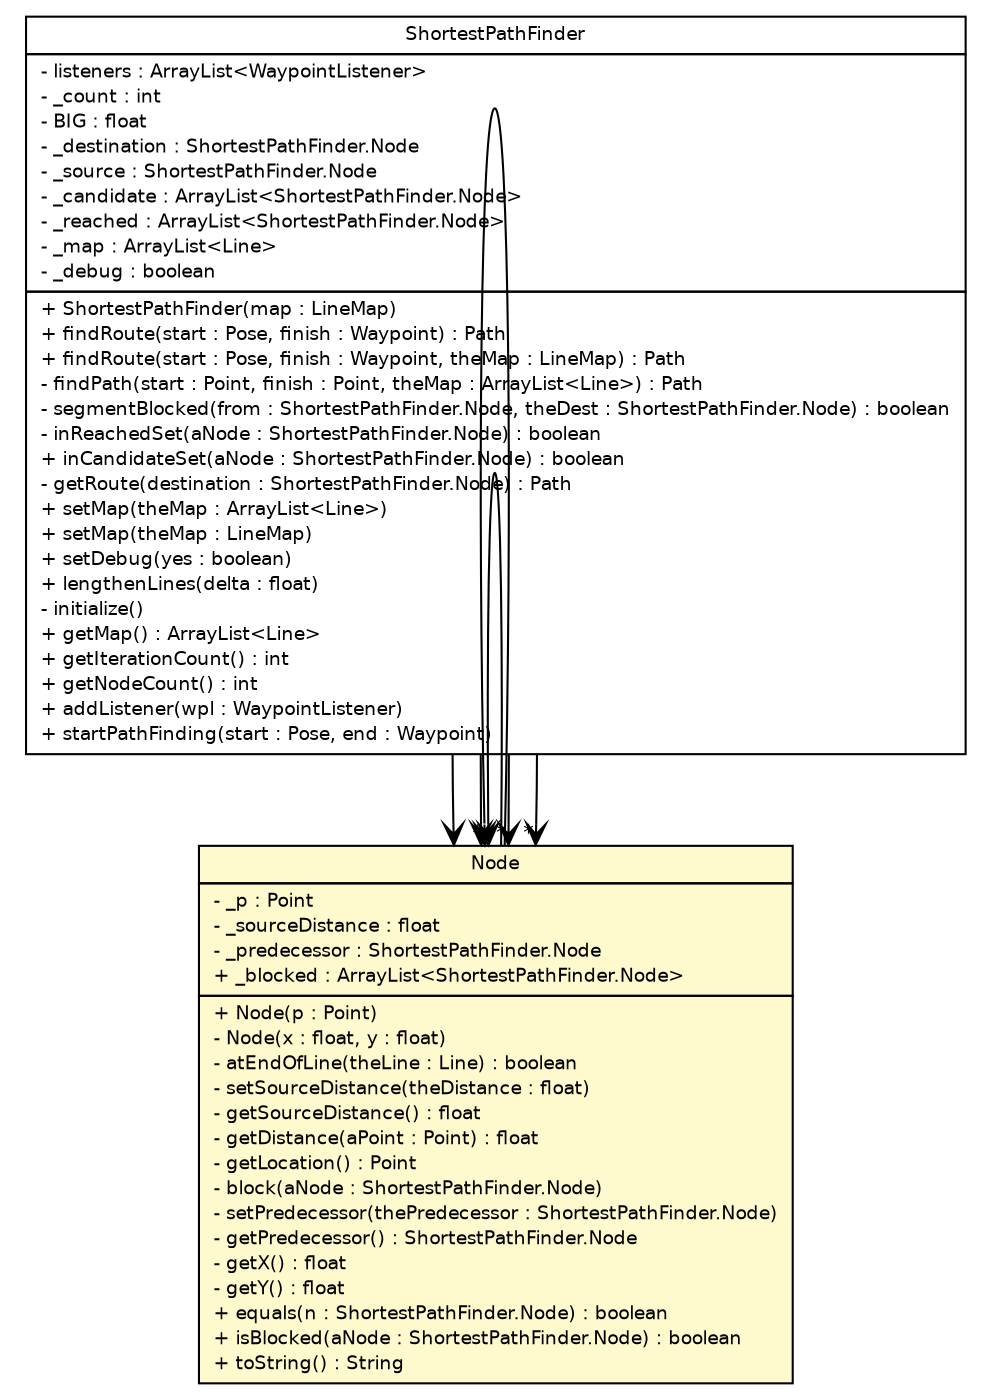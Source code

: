 #!/usr/local/bin/dot
#
# Class diagram 
# Generated by UMLGraph version R5_6-24-gf6e263 (http://www.umlgraph.org/)
#

digraph G {
	edge [fontname="Helvetica",fontsize=10,labelfontname="Helvetica",labelfontsize=10];
	node [fontname="Helvetica",fontsize=10,shape=plaintext];
	nodesep=0.25;
	ranksep=0.5;
	// lejos.robotics.pathfinding.ShortestPathFinder
	c3918 [label=<<table title="lejos.robotics.pathfinding.ShortestPathFinder" border="0" cellborder="1" cellspacing="0" cellpadding="2" port="p" href="./ShortestPathFinder.html">
		<tr><td><table border="0" cellspacing="0" cellpadding="1">
<tr><td align="center" balign="center"> ShortestPathFinder </td></tr>
		</table></td></tr>
		<tr><td><table border="0" cellspacing="0" cellpadding="1">
<tr><td align="left" balign="left"> - listeners : ArrayList&lt;WaypointListener&gt; </td></tr>
<tr><td align="left" balign="left"> - _count : int </td></tr>
<tr><td align="left" balign="left"> - BIG : float </td></tr>
<tr><td align="left" balign="left"> - _destination : ShortestPathFinder.Node </td></tr>
<tr><td align="left" balign="left"> - _source : ShortestPathFinder.Node </td></tr>
<tr><td align="left" balign="left"> - _candidate : ArrayList&lt;ShortestPathFinder.Node&gt; </td></tr>
<tr><td align="left" balign="left"> - _reached : ArrayList&lt;ShortestPathFinder.Node&gt; </td></tr>
<tr><td align="left" balign="left"> - _map : ArrayList&lt;Line&gt; </td></tr>
<tr><td align="left" balign="left"> - _debug : boolean </td></tr>
		</table></td></tr>
		<tr><td><table border="0" cellspacing="0" cellpadding="1">
<tr><td align="left" balign="left"> + ShortestPathFinder(map : LineMap) </td></tr>
<tr><td align="left" balign="left"> + findRoute(start : Pose, finish : Waypoint) : Path </td></tr>
<tr><td align="left" balign="left"> + findRoute(start : Pose, finish : Waypoint, theMap : LineMap) : Path </td></tr>
<tr><td align="left" balign="left"> - findPath(start : Point, finish : Point, theMap : ArrayList&lt;Line&gt;) : Path </td></tr>
<tr><td align="left" balign="left"> - segmentBlocked(from : ShortestPathFinder.Node, theDest : ShortestPathFinder.Node) : boolean </td></tr>
<tr><td align="left" balign="left"> - inReachedSet(aNode : ShortestPathFinder.Node) : boolean </td></tr>
<tr><td align="left" balign="left"> + inCandidateSet(aNode : ShortestPathFinder.Node) : boolean </td></tr>
<tr><td align="left" balign="left"> - getRoute(destination : ShortestPathFinder.Node) : Path </td></tr>
<tr><td align="left" balign="left"> + setMap(theMap : ArrayList&lt;Line&gt;) </td></tr>
<tr><td align="left" balign="left"> + setMap(theMap : LineMap) </td></tr>
<tr><td align="left" balign="left"> + setDebug(yes : boolean) </td></tr>
<tr><td align="left" balign="left"> + lengthenLines(delta : float) </td></tr>
<tr><td align="left" balign="left"> - initialize() </td></tr>
<tr><td align="left" balign="left"> + getMap() : ArrayList&lt;Line&gt; </td></tr>
<tr><td align="left" balign="left"> + getIterationCount() : int </td></tr>
<tr><td align="left" balign="left"> + getNodeCount() : int </td></tr>
<tr><td align="left" balign="left"> + addListener(wpl : WaypointListener) </td></tr>
<tr><td align="left" balign="left"> + startPathFinding(start : Pose, end : Waypoint) </td></tr>
		</table></td></tr>
		</table>>, URL="./ShortestPathFinder.html", fontname="Helvetica", fontcolor="black", fontsize=9.0];
	// lejos.robotics.pathfinding.ShortestPathFinder.Node
	c3919 [label=<<table title="lejos.robotics.pathfinding.ShortestPathFinder.Node" border="0" cellborder="1" cellspacing="0" cellpadding="2" port="p" bgcolor="lemonChiffon" href="./ShortestPathFinder.Node.html">
		<tr><td><table border="0" cellspacing="0" cellpadding="1">
<tr><td align="center" balign="center"> Node </td></tr>
		</table></td></tr>
		<tr><td><table border="0" cellspacing="0" cellpadding="1">
<tr><td align="left" balign="left"> - _p : Point </td></tr>
<tr><td align="left" balign="left"> - _sourceDistance : float </td></tr>
<tr><td align="left" balign="left"> - _predecessor : ShortestPathFinder.Node </td></tr>
<tr><td align="left" balign="left"> + _blocked : ArrayList&lt;ShortestPathFinder.Node&gt; </td></tr>
		</table></td></tr>
		<tr><td><table border="0" cellspacing="0" cellpadding="1">
<tr><td align="left" balign="left"> + Node(p : Point) </td></tr>
<tr><td align="left" balign="left"> - Node(x : float, y : float) </td></tr>
<tr><td align="left" balign="left"> - atEndOfLine(theLine : Line) : boolean </td></tr>
<tr><td align="left" balign="left"> - setSourceDistance(theDistance : float) </td></tr>
<tr><td align="left" balign="left"> - getSourceDistance() : float </td></tr>
<tr><td align="left" balign="left"> - getDistance(aPoint : Point) : float </td></tr>
<tr><td align="left" balign="left"> - getLocation() : Point </td></tr>
<tr><td align="left" balign="left"> - block(aNode : ShortestPathFinder.Node) </td></tr>
<tr><td align="left" balign="left"> - setPredecessor(thePredecessor : ShortestPathFinder.Node) </td></tr>
<tr><td align="left" balign="left"> - getPredecessor() : ShortestPathFinder.Node </td></tr>
<tr><td align="left" balign="left"> - getX() : float </td></tr>
<tr><td align="left" balign="left"> - getY() : float </td></tr>
<tr><td align="left" balign="left"> + equals(n : ShortestPathFinder.Node) : boolean </td></tr>
<tr><td align="left" balign="left"> + isBlocked(aNode : ShortestPathFinder.Node) : boolean </td></tr>
<tr><td align="left" balign="left"> + toString() : String </td></tr>
		</table></td></tr>
		</table>>, URL="./ShortestPathFinder.Node.html", fontname="Helvetica", fontcolor="black", fontsize=9.0];
	// lejos.robotics.pathfinding.ShortestPathFinder NAVASSOC lejos.robotics.pathfinding.ShortestPathFinder.Node
	c3918:p -> c3919:p [taillabel="", label="", headlabel="", fontname="Helvetica", fontcolor="black", fontsize=10.0, color="black", arrowhead=open];
	// lejos.robotics.pathfinding.ShortestPathFinder NAVASSOC lejos.robotics.pathfinding.ShortestPathFinder.Node
	c3918:p -> c3919:p [taillabel="", label="", headlabel="", fontname="Helvetica", fontcolor="black", fontsize=10.0, color="black", arrowhead=open];
	// lejos.robotics.pathfinding.ShortestPathFinder NAVASSOC lejos.robotics.pathfinding.ShortestPathFinder.Node
	c3918:p -> c3919:p [taillabel="", label="", headlabel="*", fontname="Helvetica", fontcolor="black", fontsize=10.0, color="black", arrowhead=open];
	// lejos.robotics.pathfinding.ShortestPathFinder NAVASSOC lejos.robotics.pathfinding.ShortestPathFinder.Node
	c3918:p -> c3919:p [taillabel="", label="", headlabel="*", fontname="Helvetica", fontcolor="black", fontsize=10.0, color="black", arrowhead=open];
	// lejos.robotics.pathfinding.ShortestPathFinder.Node NAVASSOC lejos.robotics.pathfinding.ShortestPathFinder.Node
	c3919:p -> c3919:p [taillabel="", label="", headlabel="", fontname="Helvetica", fontcolor="black", fontsize=10.0, color="black", arrowhead=open];
	// lejos.robotics.pathfinding.ShortestPathFinder.Node NAVASSOC lejos.robotics.pathfinding.ShortestPathFinder.Node
	c3919:p -> c3919:p [taillabel="", label="", headlabel="*", fontname="Helvetica", fontcolor="black", fontsize=10.0, color="black", arrowhead=open];
}

